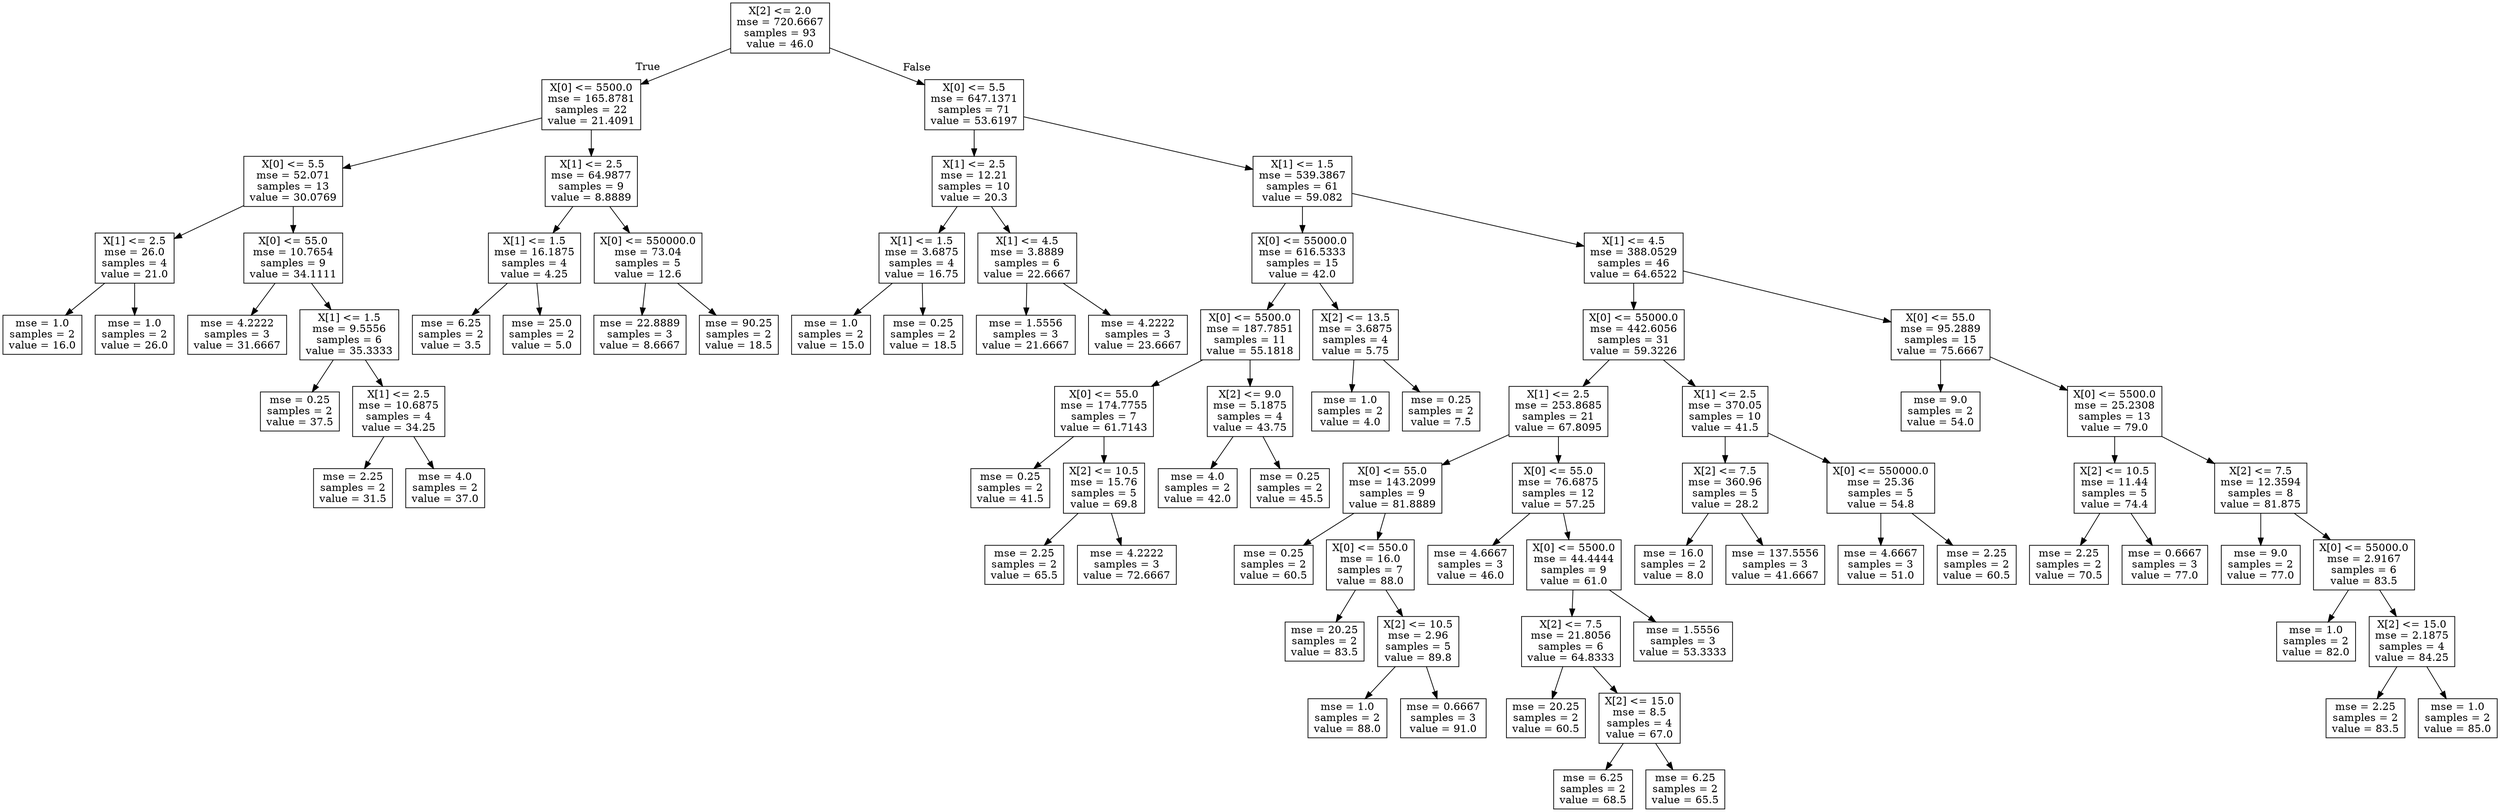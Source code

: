 digraph Tree {
node [shape=box] ;
0 [label="X[2] <= 2.0\nmse = 720.6667\nsamples = 93\nvalue = 46.0"] ;
1 [label="X[0] <= 5500.0\nmse = 165.8781\nsamples = 22\nvalue = 21.4091"] ;
0 -> 1 [labeldistance=2.5, labelangle=45, headlabel="True"] ;
2 [label="X[0] <= 5.5\nmse = 52.071\nsamples = 13\nvalue = 30.0769"] ;
1 -> 2 ;
3 [label="X[1] <= 2.5\nmse = 26.0\nsamples = 4\nvalue = 21.0"] ;
2 -> 3 ;
4 [label="mse = 1.0\nsamples = 2\nvalue = 16.0"] ;
3 -> 4 ;
5 [label="mse = 1.0\nsamples = 2\nvalue = 26.0"] ;
3 -> 5 ;
6 [label="X[0] <= 55.0\nmse = 10.7654\nsamples = 9\nvalue = 34.1111"] ;
2 -> 6 ;
7 [label="mse = 4.2222\nsamples = 3\nvalue = 31.6667"] ;
6 -> 7 ;
8 [label="X[1] <= 1.5\nmse = 9.5556\nsamples = 6\nvalue = 35.3333"] ;
6 -> 8 ;
9 [label="mse = 0.25\nsamples = 2\nvalue = 37.5"] ;
8 -> 9 ;
10 [label="X[1] <= 2.5\nmse = 10.6875\nsamples = 4\nvalue = 34.25"] ;
8 -> 10 ;
11 [label="mse = 2.25\nsamples = 2\nvalue = 31.5"] ;
10 -> 11 ;
12 [label="mse = 4.0\nsamples = 2\nvalue = 37.0"] ;
10 -> 12 ;
13 [label="X[1] <= 2.5\nmse = 64.9877\nsamples = 9\nvalue = 8.8889"] ;
1 -> 13 ;
14 [label="X[1] <= 1.5\nmse = 16.1875\nsamples = 4\nvalue = 4.25"] ;
13 -> 14 ;
15 [label="mse = 6.25\nsamples = 2\nvalue = 3.5"] ;
14 -> 15 ;
16 [label="mse = 25.0\nsamples = 2\nvalue = 5.0"] ;
14 -> 16 ;
17 [label="X[0] <= 550000.0\nmse = 73.04\nsamples = 5\nvalue = 12.6"] ;
13 -> 17 ;
18 [label="mse = 22.8889\nsamples = 3\nvalue = 8.6667"] ;
17 -> 18 ;
19 [label="mse = 90.25\nsamples = 2\nvalue = 18.5"] ;
17 -> 19 ;
20 [label="X[0] <= 5.5\nmse = 647.1371\nsamples = 71\nvalue = 53.6197"] ;
0 -> 20 [labeldistance=2.5, labelangle=-45, headlabel="False"] ;
21 [label="X[1] <= 2.5\nmse = 12.21\nsamples = 10\nvalue = 20.3"] ;
20 -> 21 ;
22 [label="X[1] <= 1.5\nmse = 3.6875\nsamples = 4\nvalue = 16.75"] ;
21 -> 22 ;
23 [label="mse = 1.0\nsamples = 2\nvalue = 15.0"] ;
22 -> 23 ;
24 [label="mse = 0.25\nsamples = 2\nvalue = 18.5"] ;
22 -> 24 ;
25 [label="X[1] <= 4.5\nmse = 3.8889\nsamples = 6\nvalue = 22.6667"] ;
21 -> 25 ;
26 [label="mse = 1.5556\nsamples = 3\nvalue = 21.6667"] ;
25 -> 26 ;
27 [label="mse = 4.2222\nsamples = 3\nvalue = 23.6667"] ;
25 -> 27 ;
28 [label="X[1] <= 1.5\nmse = 539.3867\nsamples = 61\nvalue = 59.082"] ;
20 -> 28 ;
29 [label="X[0] <= 55000.0\nmse = 616.5333\nsamples = 15\nvalue = 42.0"] ;
28 -> 29 ;
30 [label="X[0] <= 5500.0\nmse = 187.7851\nsamples = 11\nvalue = 55.1818"] ;
29 -> 30 ;
31 [label="X[0] <= 55.0\nmse = 174.7755\nsamples = 7\nvalue = 61.7143"] ;
30 -> 31 ;
32 [label="mse = 0.25\nsamples = 2\nvalue = 41.5"] ;
31 -> 32 ;
33 [label="X[2] <= 10.5\nmse = 15.76\nsamples = 5\nvalue = 69.8"] ;
31 -> 33 ;
34 [label="mse = 2.25\nsamples = 2\nvalue = 65.5"] ;
33 -> 34 ;
35 [label="mse = 4.2222\nsamples = 3\nvalue = 72.6667"] ;
33 -> 35 ;
36 [label="X[2] <= 9.0\nmse = 5.1875\nsamples = 4\nvalue = 43.75"] ;
30 -> 36 ;
37 [label="mse = 4.0\nsamples = 2\nvalue = 42.0"] ;
36 -> 37 ;
38 [label="mse = 0.25\nsamples = 2\nvalue = 45.5"] ;
36 -> 38 ;
39 [label="X[2] <= 13.5\nmse = 3.6875\nsamples = 4\nvalue = 5.75"] ;
29 -> 39 ;
40 [label="mse = 1.0\nsamples = 2\nvalue = 4.0"] ;
39 -> 40 ;
41 [label="mse = 0.25\nsamples = 2\nvalue = 7.5"] ;
39 -> 41 ;
42 [label="X[1] <= 4.5\nmse = 388.0529\nsamples = 46\nvalue = 64.6522"] ;
28 -> 42 ;
43 [label="X[0] <= 55000.0\nmse = 442.6056\nsamples = 31\nvalue = 59.3226"] ;
42 -> 43 ;
44 [label="X[1] <= 2.5\nmse = 253.8685\nsamples = 21\nvalue = 67.8095"] ;
43 -> 44 ;
45 [label="X[0] <= 55.0\nmse = 143.2099\nsamples = 9\nvalue = 81.8889"] ;
44 -> 45 ;
46 [label="mse = 0.25\nsamples = 2\nvalue = 60.5"] ;
45 -> 46 ;
47 [label="X[0] <= 550.0\nmse = 16.0\nsamples = 7\nvalue = 88.0"] ;
45 -> 47 ;
48 [label="mse = 20.25\nsamples = 2\nvalue = 83.5"] ;
47 -> 48 ;
49 [label="X[2] <= 10.5\nmse = 2.96\nsamples = 5\nvalue = 89.8"] ;
47 -> 49 ;
50 [label="mse = 1.0\nsamples = 2\nvalue = 88.0"] ;
49 -> 50 ;
51 [label="mse = 0.6667\nsamples = 3\nvalue = 91.0"] ;
49 -> 51 ;
52 [label="X[0] <= 55.0\nmse = 76.6875\nsamples = 12\nvalue = 57.25"] ;
44 -> 52 ;
53 [label="mse = 4.6667\nsamples = 3\nvalue = 46.0"] ;
52 -> 53 ;
54 [label="X[0] <= 5500.0\nmse = 44.4444\nsamples = 9\nvalue = 61.0"] ;
52 -> 54 ;
55 [label="X[2] <= 7.5\nmse = 21.8056\nsamples = 6\nvalue = 64.8333"] ;
54 -> 55 ;
56 [label="mse = 20.25\nsamples = 2\nvalue = 60.5"] ;
55 -> 56 ;
57 [label="X[2] <= 15.0\nmse = 8.5\nsamples = 4\nvalue = 67.0"] ;
55 -> 57 ;
58 [label="mse = 6.25\nsamples = 2\nvalue = 68.5"] ;
57 -> 58 ;
59 [label="mse = 6.25\nsamples = 2\nvalue = 65.5"] ;
57 -> 59 ;
60 [label="mse = 1.5556\nsamples = 3\nvalue = 53.3333"] ;
54 -> 60 ;
61 [label="X[1] <= 2.5\nmse = 370.05\nsamples = 10\nvalue = 41.5"] ;
43 -> 61 ;
62 [label="X[2] <= 7.5\nmse = 360.96\nsamples = 5\nvalue = 28.2"] ;
61 -> 62 ;
63 [label="mse = 16.0\nsamples = 2\nvalue = 8.0"] ;
62 -> 63 ;
64 [label="mse = 137.5556\nsamples = 3\nvalue = 41.6667"] ;
62 -> 64 ;
65 [label="X[0] <= 550000.0\nmse = 25.36\nsamples = 5\nvalue = 54.8"] ;
61 -> 65 ;
66 [label="mse = 4.6667\nsamples = 3\nvalue = 51.0"] ;
65 -> 66 ;
67 [label="mse = 2.25\nsamples = 2\nvalue = 60.5"] ;
65 -> 67 ;
68 [label="X[0] <= 55.0\nmse = 95.2889\nsamples = 15\nvalue = 75.6667"] ;
42 -> 68 ;
69 [label="mse = 9.0\nsamples = 2\nvalue = 54.0"] ;
68 -> 69 ;
70 [label="X[0] <= 5500.0\nmse = 25.2308\nsamples = 13\nvalue = 79.0"] ;
68 -> 70 ;
71 [label="X[2] <= 10.5\nmse = 11.44\nsamples = 5\nvalue = 74.4"] ;
70 -> 71 ;
72 [label="mse = 2.25\nsamples = 2\nvalue = 70.5"] ;
71 -> 72 ;
73 [label="mse = 0.6667\nsamples = 3\nvalue = 77.0"] ;
71 -> 73 ;
74 [label="X[2] <= 7.5\nmse = 12.3594\nsamples = 8\nvalue = 81.875"] ;
70 -> 74 ;
75 [label="mse = 9.0\nsamples = 2\nvalue = 77.0"] ;
74 -> 75 ;
76 [label="X[0] <= 55000.0\nmse = 2.9167\nsamples = 6\nvalue = 83.5"] ;
74 -> 76 ;
77 [label="mse = 1.0\nsamples = 2\nvalue = 82.0"] ;
76 -> 77 ;
78 [label="X[2] <= 15.0\nmse = 2.1875\nsamples = 4\nvalue = 84.25"] ;
76 -> 78 ;
79 [label="mse = 2.25\nsamples = 2\nvalue = 83.5"] ;
78 -> 79 ;
80 [label="mse = 1.0\nsamples = 2\nvalue = 85.0"] ;
78 -> 80 ;
}